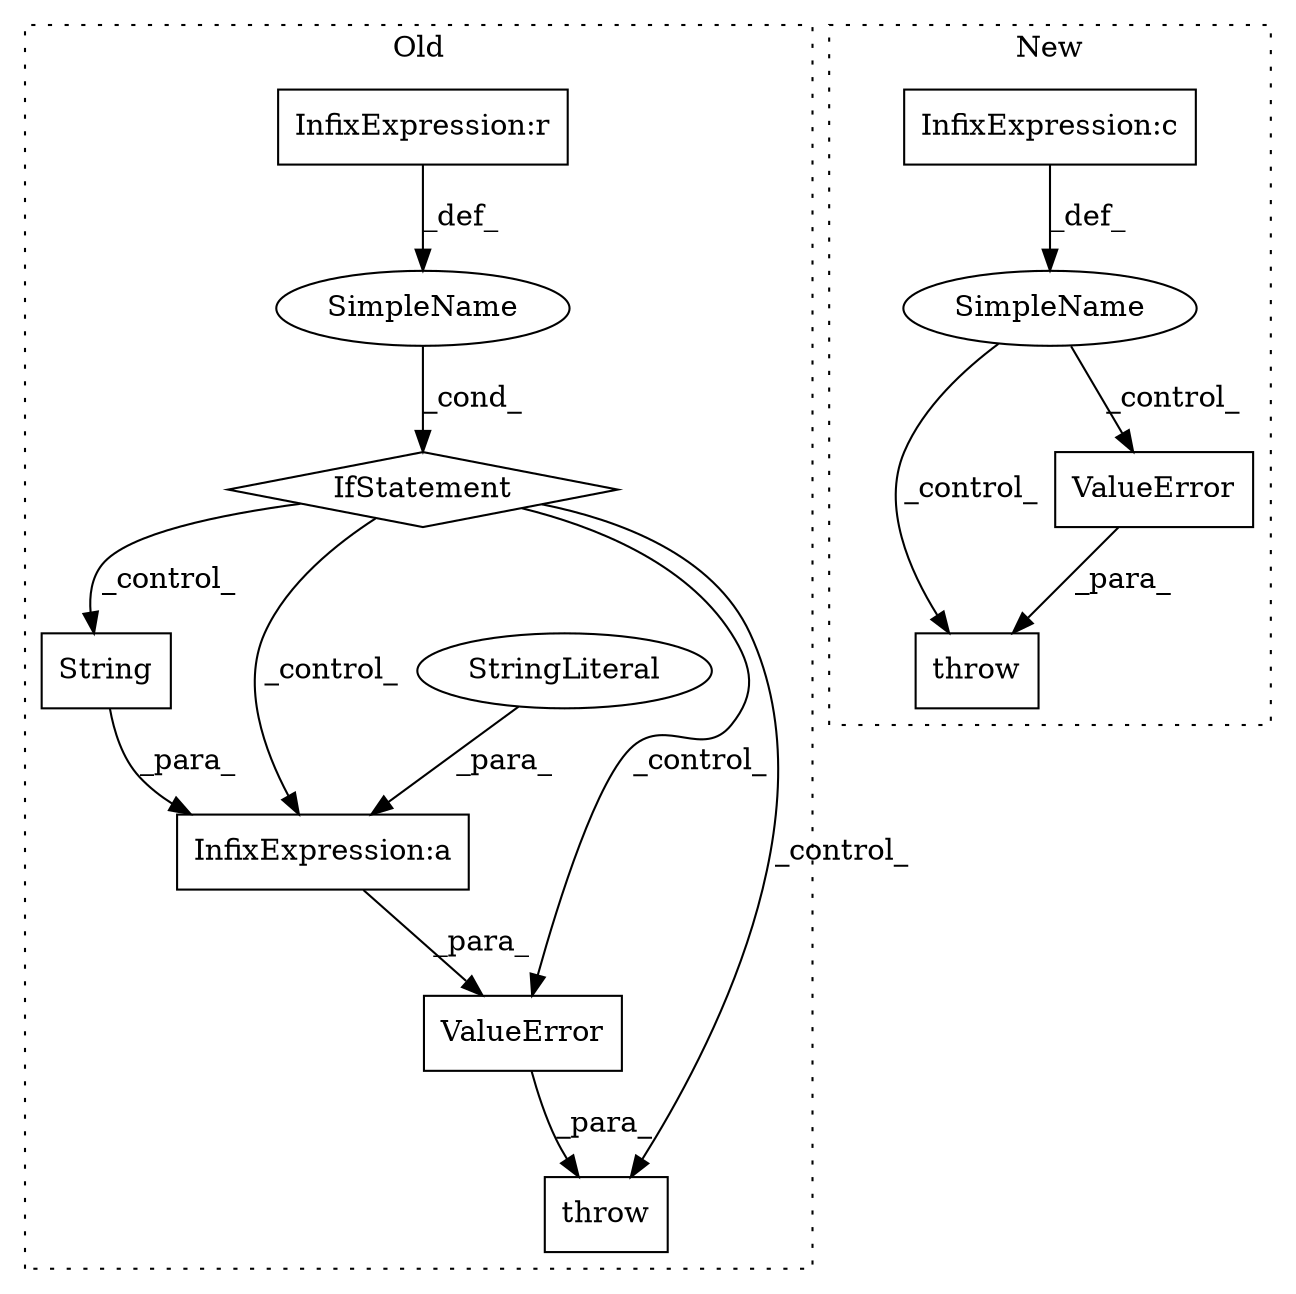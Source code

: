 digraph G {
subgraph cluster0 {
1 [label="String" a="32" s="1158,1179" l="7,1" shape="box"];
3 [label="InfixExpression:a" a="27" s="1155" l="3" shape="box"];
4 [label="StringLiteral" a="45" s="1101" l="54" shape="ellipse"];
5 [label="throw" a="53" s="1084" l="6" shape="box"];
7 [label="ValueError" a="32" s="1090,1180" l="11,1" shape="box"];
8 [label="SimpleName" a="42" s="" l="" shape="ellipse"];
10 [label="IfStatement" a="25" s="572,622" l="4,2" shape="diamond"];
12 [label="InfixExpression:r" a="27" s="591" l="4" shape="box"];
label = "Old";
style="dotted";
}
subgraph cluster1 {
2 [label="throw" a="53" s="373" l="6" shape="box"];
6 [label="ValueError" a="32" s="379" l="12" shape="box"];
9 [label="SimpleName" a="42" s="" l="" shape="ellipse"];
11 [label="InfixExpression:c" a="27" s="339" l="4" shape="box"];
label = "New";
style="dotted";
}
1 -> 3 [label="_para_"];
3 -> 7 [label="_para_"];
4 -> 3 [label="_para_"];
6 -> 2 [label="_para_"];
7 -> 5 [label="_para_"];
8 -> 10 [label="_cond_"];
9 -> 2 [label="_control_"];
9 -> 6 [label="_control_"];
10 -> 7 [label="_control_"];
10 -> 5 [label="_control_"];
10 -> 3 [label="_control_"];
10 -> 1 [label="_control_"];
11 -> 9 [label="_def_"];
12 -> 8 [label="_def_"];
}